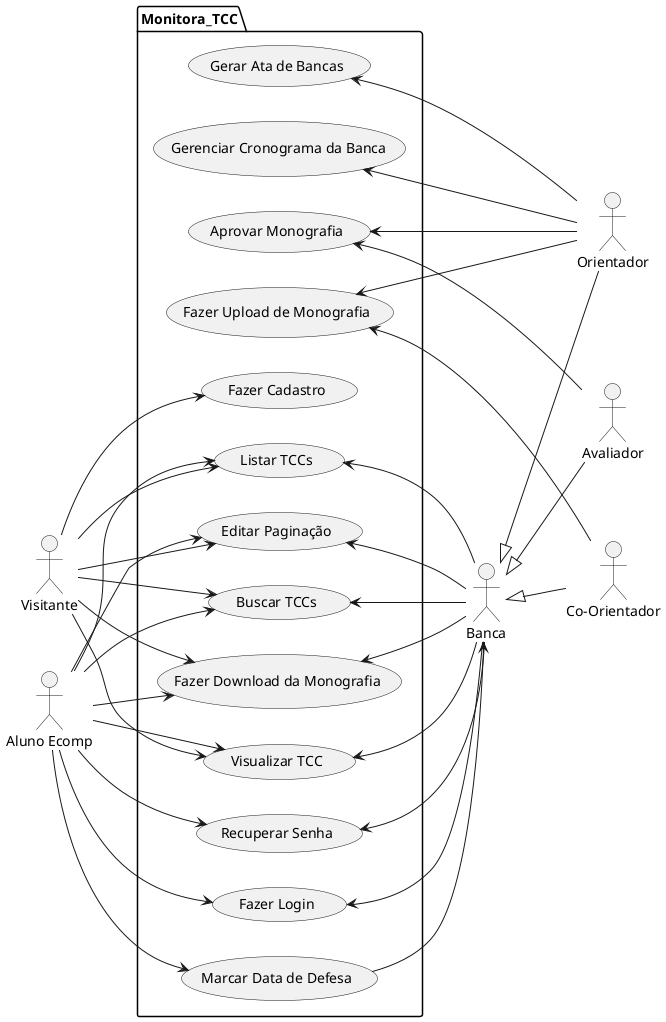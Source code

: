 @startuml casosdeuso
left to right direction

"Banca" as Banca
"Aluno Ecomp" as Aluno
"Visitante" as Visit

"Orientador" as Orie
"Co-Orientador" as Coor
"Avaliador" as Aval

:Banca: <|-- Orie
:Banca: <|-- Coor
:Banca: <|-- Aval

package Monitora_TCC {
"Visualizar TCC" as (Visualizar)
"Listar TCCs" as (Listar)
"Buscar TCCs" as (Buscar)
"Fazer Download da Monografia" as (Download)
"Fazer Login" as (Login)
"Editar Paginação" as (Paginar)
"Recuperar Senha" as (Senha)
"Fazer Cadastro" as (Cadastro)
"Marcar Data de Defesa" as (Data)
"Fazer Upload de Monografia" as (Upload)
"Gerar Ata de Bancas" as (Atas)
"Gerenciar Cronograma da Banca" as (Crono)
"Aprovar Monografia" as (Aprovar)
}

:Banca: -up-> (Listar)
:Banca: -up-> (Visualizar)
:Banca: -up-> (Download)
:Banca: -up-> (Buscar)
:Banca: -up-> (Paginar)
:Banca: -up-> (Login)
:Banca: -up-> (Senha)
:Coor: -up-> (Upload)
:Orie: -up-> (Upload)

:Orie: -up-> (Atas)


:Visit: --> (Visualizar)
:Aluno: --> (Visualizar)

:Visit: --> (Listar)
:Aluno: --> (Listar)

:Visit: --> (Download)
:Aluno: --> (Download)

:Visit: --> (Buscar)
:Aluno: --> (Buscar)

:Visit: --> (Paginar)
:Aluno: --> (Paginar)

:Visit: --> (Cadastro)

:Aluno: --> (Login)
:Aluno: --> (Senha)

:Aluno: --> (Data)
(Data) --> :Banca:

:Orie: -up-> (Crono)

:Aval: -up-> (Aprovar)
:Orie: -up-> (Aprovar)
@enduml